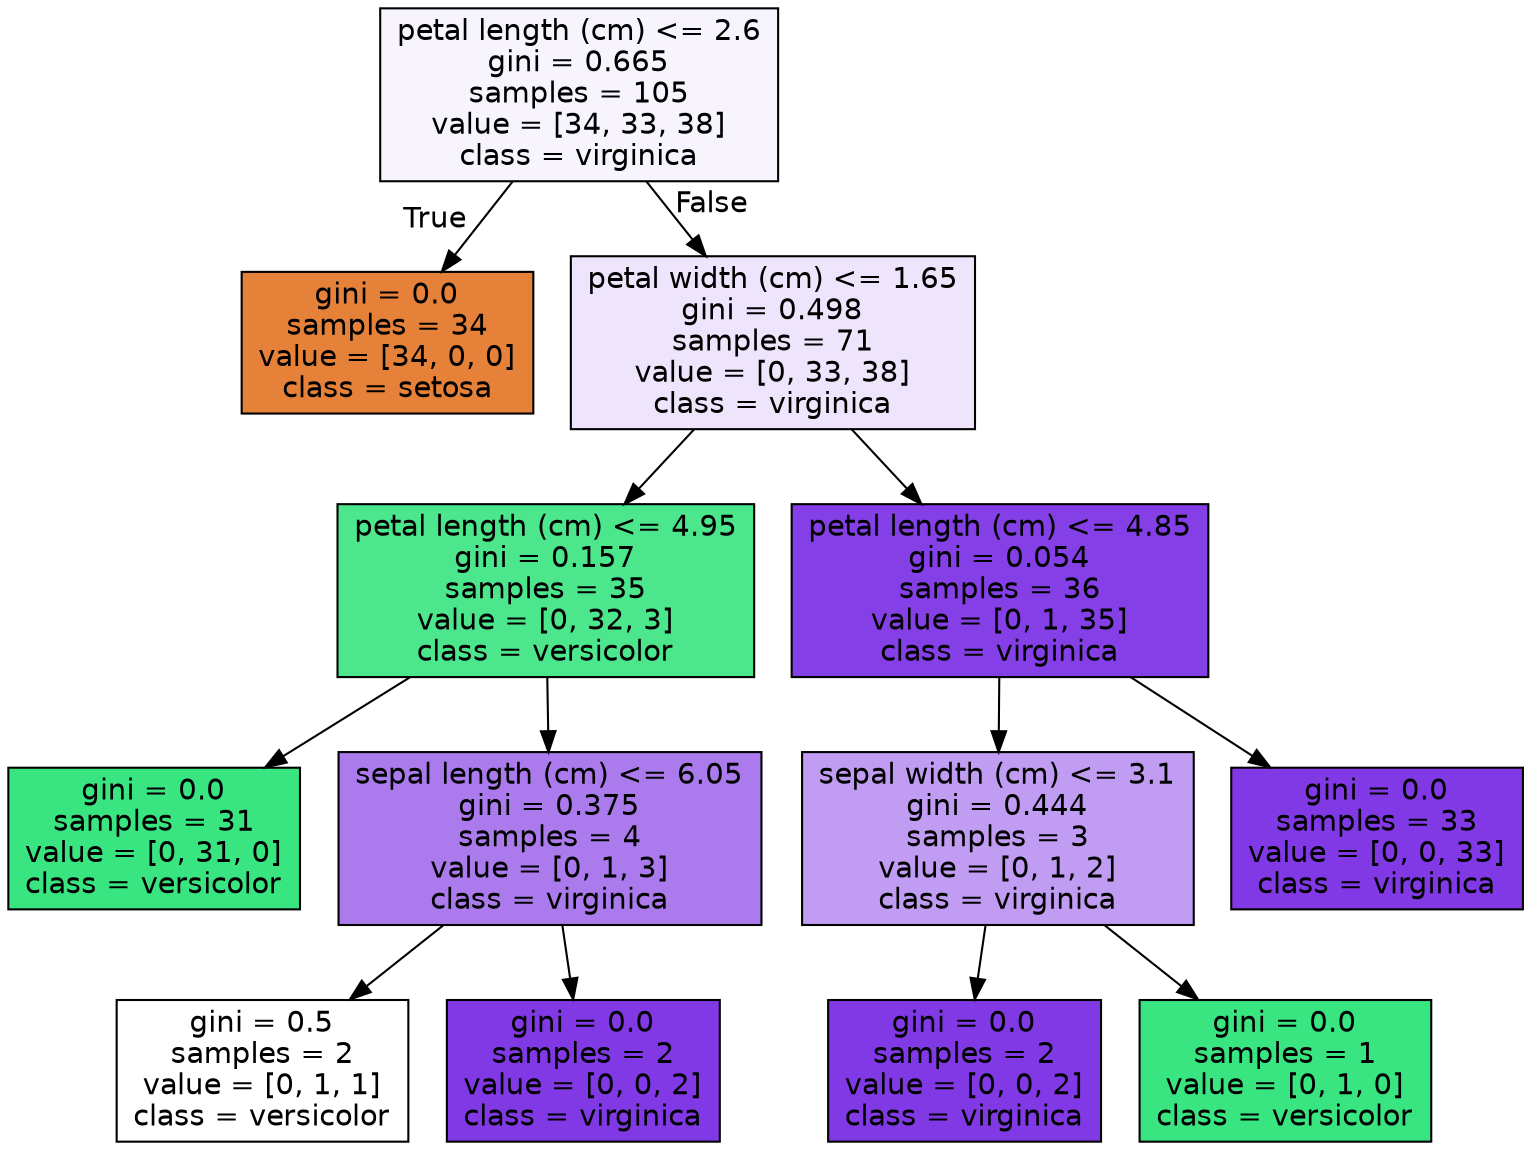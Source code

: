 digraph Tree {
node [shape=box, style="filled", color="black", fontname="helvetica"] ;
edge [fontname="helvetica"] ;
0 [label="petal length (cm) <= 2.6\ngini = 0.665\nsamples = 105\nvalue = [34, 33, 38]\nclass = virginica", fillcolor="#f8f4fe"] ;
1 [label="gini = 0.0\nsamples = 34\nvalue = [34, 0, 0]\nclass = setosa", fillcolor="#e58139"] ;
0 -> 1 [labeldistance=2.5, labelangle=45, headlabel="True"] ;
2 [label="petal width (cm) <= 1.65\ngini = 0.498\nsamples = 71\nvalue = [0, 33, 38]\nclass = virginica", fillcolor="#eee5fc"] ;
0 -> 2 [labeldistance=2.5, labelangle=-45, headlabel="False"] ;
3 [label="petal length (cm) <= 4.95\ngini = 0.157\nsamples = 35\nvalue = [0, 32, 3]\nclass = versicolor", fillcolor="#4ce78d"] ;
2 -> 3 ;
4 [label="gini = 0.0\nsamples = 31\nvalue = [0, 31, 0]\nclass = versicolor", fillcolor="#39e581"] ;
3 -> 4 ;
5 [label="sepal length (cm) <= 6.05\ngini = 0.375\nsamples = 4\nvalue = [0, 1, 3]\nclass = virginica", fillcolor="#ab7bee"] ;
3 -> 5 ;
6 [label="gini = 0.5\nsamples = 2\nvalue = [0, 1, 1]\nclass = versicolor", fillcolor="#ffffff"] ;
5 -> 6 ;
7 [label="gini = 0.0\nsamples = 2\nvalue = [0, 0, 2]\nclass = virginica", fillcolor="#8139e5"] ;
5 -> 7 ;
8 [label="petal length (cm) <= 4.85\ngini = 0.054\nsamples = 36\nvalue = [0, 1, 35]\nclass = virginica", fillcolor="#853fe6"] ;
2 -> 8 ;
9 [label="sepal width (cm) <= 3.1\ngini = 0.444\nsamples = 3\nvalue = [0, 1, 2]\nclass = virginica", fillcolor="#c09cf2"] ;
8 -> 9 ;
10 [label="gini = 0.0\nsamples = 2\nvalue = [0, 0, 2]\nclass = virginica", fillcolor="#8139e5"] ;
9 -> 10 ;
11 [label="gini = 0.0\nsamples = 1\nvalue = [0, 1, 0]\nclass = versicolor", fillcolor="#39e581"] ;
9 -> 11 ;
12 [label="gini = 0.0\nsamples = 33\nvalue = [0, 0, 33]\nclass = virginica", fillcolor="#8139e5"] ;
8 -> 12 ;
}
